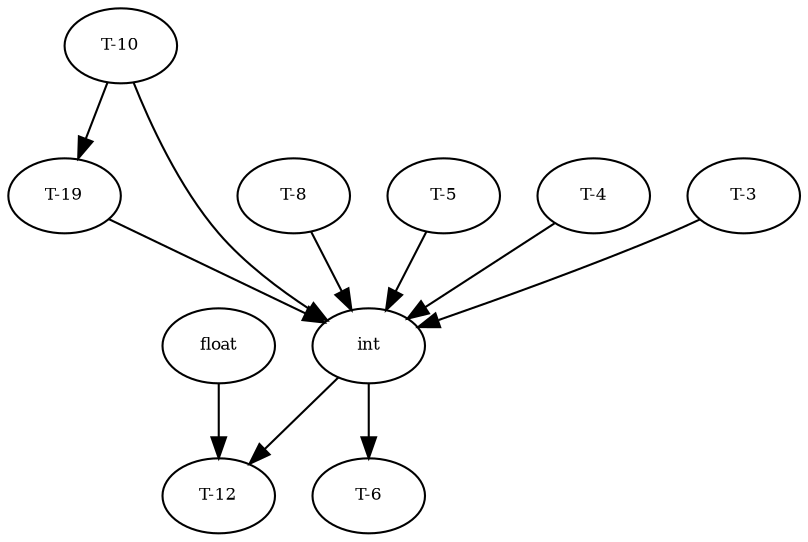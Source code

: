 digraph RGL__DirectedAdjacencyGraph {
    "T-19" [
        fontsize = 8,
        label = "T-19"
    ]

    int [
        fontsize = 8,
        label = int
    ]

    "T-10" [
        fontsize = 8,
        label = "T-10"
    ]

    "T-12" [
        fontsize = 8,
        label = "T-12"
    ]

    float [
        fontsize = 8,
        label = float
    ]

    "T-6" [
        fontsize = 8,
        label = "T-6"
    ]

    "T-8" [
        fontsize = 8,
        label = "T-8"
    ]

    "T-5" [
        fontsize = 8,
        label = "T-5"
    ]

    "T-4" [
        fontsize = 8,
        label = "T-4"
    ]

    "T-3" [
        fontsize = 8,
        label = "T-3"
    ]

    "T-19" -> int [
        fontsize = 8
    ]

    int -> "T-12" [
        fontsize = 8
    ]

    int -> "T-6" [
        fontsize = 8
    ]

    "T-10" -> "T-19" [
        fontsize = 8
    ]

    "T-10" -> int [
        fontsize = 8
    ]

    float -> "T-12" [
        fontsize = 8
    ]

    "T-8" -> int [
        fontsize = 8
    ]

    "T-5" -> int [
        fontsize = 8
    ]

    "T-4" -> int [
        fontsize = 8
    ]

    "T-3" -> int [
        fontsize = 8
    ]
}
